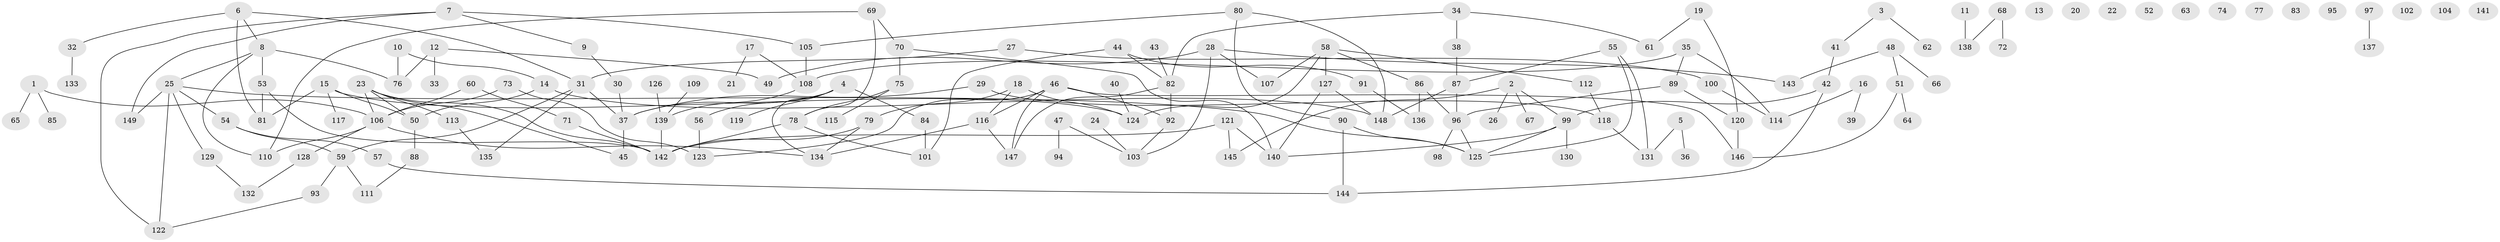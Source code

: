 // coarse degree distribution, {1: 0.23728813559322035, 2: 0.11864406779661017, 3: 0.1864406779661017, 14: 0.05084745762711865, 4: 0.06779661016949153, 0: 0.22033898305084745, 5: 0.06779661016949153, 8: 0.01694915254237288, 10: 0.01694915254237288, 7: 0.01694915254237288}
// Generated by graph-tools (version 1.1) at 2025/16/03/04/25 18:16:28]
// undirected, 149 vertices, 183 edges
graph export_dot {
graph [start="1"]
  node [color=gray90,style=filled];
  1;
  2;
  3;
  4;
  5;
  6;
  7;
  8;
  9;
  10;
  11;
  12;
  13;
  14;
  15;
  16;
  17;
  18;
  19;
  20;
  21;
  22;
  23;
  24;
  25;
  26;
  27;
  28;
  29;
  30;
  31;
  32;
  33;
  34;
  35;
  36;
  37;
  38;
  39;
  40;
  41;
  42;
  43;
  44;
  45;
  46;
  47;
  48;
  49;
  50;
  51;
  52;
  53;
  54;
  55;
  56;
  57;
  58;
  59;
  60;
  61;
  62;
  63;
  64;
  65;
  66;
  67;
  68;
  69;
  70;
  71;
  72;
  73;
  74;
  75;
  76;
  77;
  78;
  79;
  80;
  81;
  82;
  83;
  84;
  85;
  86;
  87;
  88;
  89;
  90;
  91;
  92;
  93;
  94;
  95;
  96;
  97;
  98;
  99;
  100;
  101;
  102;
  103;
  104;
  105;
  106;
  107;
  108;
  109;
  110;
  111;
  112;
  113;
  114;
  115;
  116;
  117;
  118;
  119;
  120;
  121;
  122;
  123;
  124;
  125;
  126;
  127;
  128;
  129;
  130;
  131;
  132;
  133;
  134;
  135;
  136;
  137;
  138;
  139;
  140;
  141;
  142;
  143;
  144;
  145;
  146;
  147;
  148;
  149;
  1 -- 65;
  1 -- 85;
  1 -- 106;
  2 -- 26;
  2 -- 67;
  2 -- 99;
  2 -- 145;
  3 -- 41;
  3 -- 62;
  4 -- 37;
  4 -- 56;
  4 -- 84;
  4 -- 119;
  4 -- 134;
  5 -- 36;
  5 -- 131;
  6 -- 8;
  6 -- 31;
  6 -- 32;
  6 -- 81;
  7 -- 9;
  7 -- 105;
  7 -- 122;
  7 -- 149;
  8 -- 25;
  8 -- 53;
  8 -- 76;
  8 -- 110;
  9 -- 30;
  10 -- 14;
  10 -- 76;
  11 -- 138;
  12 -- 33;
  12 -- 49;
  12 -- 76;
  14 -- 50;
  14 -- 148;
  15 -- 50;
  15 -- 81;
  15 -- 117;
  15 -- 124;
  16 -- 39;
  16 -- 114;
  17 -- 21;
  17 -- 108;
  18 -- 79;
  18 -- 116;
  18 -- 124;
  19 -- 61;
  19 -- 120;
  23 -- 45;
  23 -- 50;
  23 -- 106;
  23 -- 113;
  23 -- 142;
  24 -- 103;
  25 -- 54;
  25 -- 122;
  25 -- 125;
  25 -- 129;
  25 -- 149;
  27 -- 31;
  27 -- 100;
  28 -- 49;
  28 -- 103;
  28 -- 107;
  28 -- 143;
  29 -- 37;
  29 -- 118;
  30 -- 37;
  31 -- 37;
  31 -- 59;
  31 -- 135;
  32 -- 133;
  34 -- 38;
  34 -- 61;
  34 -- 82;
  35 -- 89;
  35 -- 108;
  35 -- 114;
  37 -- 45;
  38 -- 87;
  40 -- 124;
  41 -- 42;
  42 -- 99;
  42 -- 144;
  43 -- 82;
  44 -- 82;
  44 -- 91;
  44 -- 101;
  46 -- 92;
  46 -- 116;
  46 -- 123;
  46 -- 146;
  46 -- 147;
  47 -- 94;
  47 -- 103;
  48 -- 51;
  48 -- 66;
  48 -- 143;
  50 -- 88;
  51 -- 64;
  51 -- 146;
  53 -- 81;
  53 -- 142;
  54 -- 57;
  54 -- 59;
  55 -- 87;
  55 -- 125;
  55 -- 131;
  56 -- 123;
  57 -- 144;
  58 -- 86;
  58 -- 107;
  58 -- 112;
  58 -- 124;
  58 -- 127;
  59 -- 93;
  59 -- 111;
  60 -- 71;
  60 -- 106;
  68 -- 72;
  68 -- 138;
  69 -- 70;
  69 -- 78;
  69 -- 110;
  70 -- 75;
  70 -- 140;
  71 -- 142;
  73 -- 106;
  73 -- 123;
  75 -- 78;
  75 -- 115;
  78 -- 101;
  78 -- 142;
  79 -- 134;
  79 -- 142;
  80 -- 90;
  80 -- 105;
  80 -- 148;
  82 -- 92;
  82 -- 147;
  84 -- 101;
  86 -- 96;
  86 -- 136;
  87 -- 96;
  87 -- 148;
  88 -- 111;
  89 -- 96;
  89 -- 120;
  90 -- 125;
  90 -- 144;
  91 -- 136;
  92 -- 103;
  93 -- 122;
  96 -- 98;
  96 -- 125;
  97 -- 137;
  99 -- 125;
  99 -- 130;
  99 -- 140;
  100 -- 114;
  105 -- 108;
  106 -- 110;
  106 -- 128;
  106 -- 134;
  108 -- 139;
  109 -- 139;
  112 -- 118;
  113 -- 135;
  116 -- 134;
  116 -- 147;
  118 -- 131;
  120 -- 146;
  121 -- 140;
  121 -- 142;
  121 -- 145;
  126 -- 139;
  127 -- 140;
  127 -- 148;
  128 -- 132;
  129 -- 132;
  139 -- 142;
}
